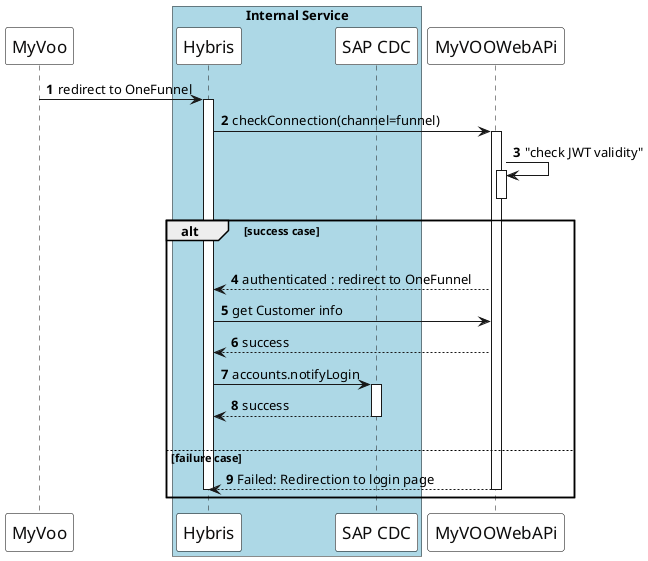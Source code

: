 @startuml

autonumber

skinparam sequence {
ParticipantBorderColor Black
ParticipantBackgroundColor White
ParticipantFontName Impact
ParticipantFontSize 17
ParticipantFontColor #0d0c0c

ActorFontSize 17
ActorFontName Aapex
}


participant  MyVoo as voo
box "Internal Service" #LightBlue
 participant  "Hybris"   as cx
 participant  "SAP CDC" as cdc
end box
participant  MyVOOWebAPi as api

voo -> cx : redirect to OneFunnel
activate cx
  cx -> api : checkConnection(channel=funnel)
    activate api
      api -> api : "check JWT validity"
      activate api
      deactivate api
        alt success case
            |||
            api --> cx : authenticated : redirect to OneFunnel
            cx -> api : get Customer info
            api --> cx : success
            cx -> cdc : accounts.notifyLogin
             activate cdc
               cdc --> cx : success
             deactivate cdc
            |||
        else failure case
            api --> cx : Failed: Redirection to login page
    deactivate api
deactivate cx
        end

@enduml

